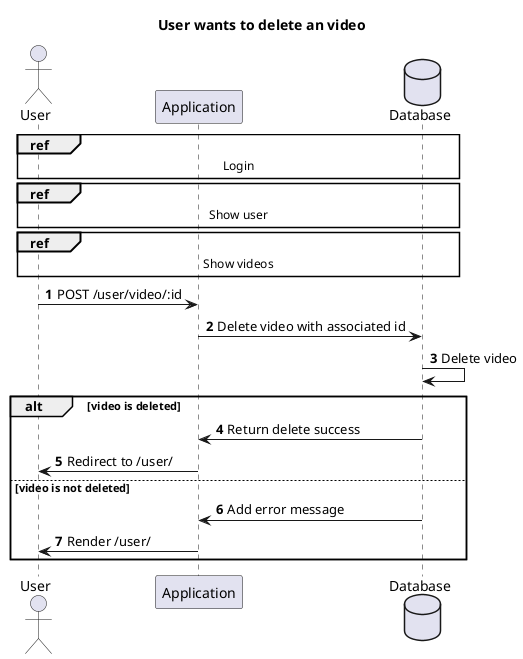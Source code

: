 @startuml
autonumber
title       User wants to delete an video
actor       User
participant Application
database    Database

ref over User, Application, Database: Login
ref over User, Application, Database: Show user
ref over User, Application, Database: Show videos

User -> Application: POST /user/video/:id
Application -> Database: Delete video with associated id
Database -> Database: Delete video
alt video is deleted
    Database -> Application: Return delete success
    Application -> User: Redirect to /user/
else video is not deleted
    Database -> Application: Add error message
    Application -> User: Render /user/
end

@enduml
